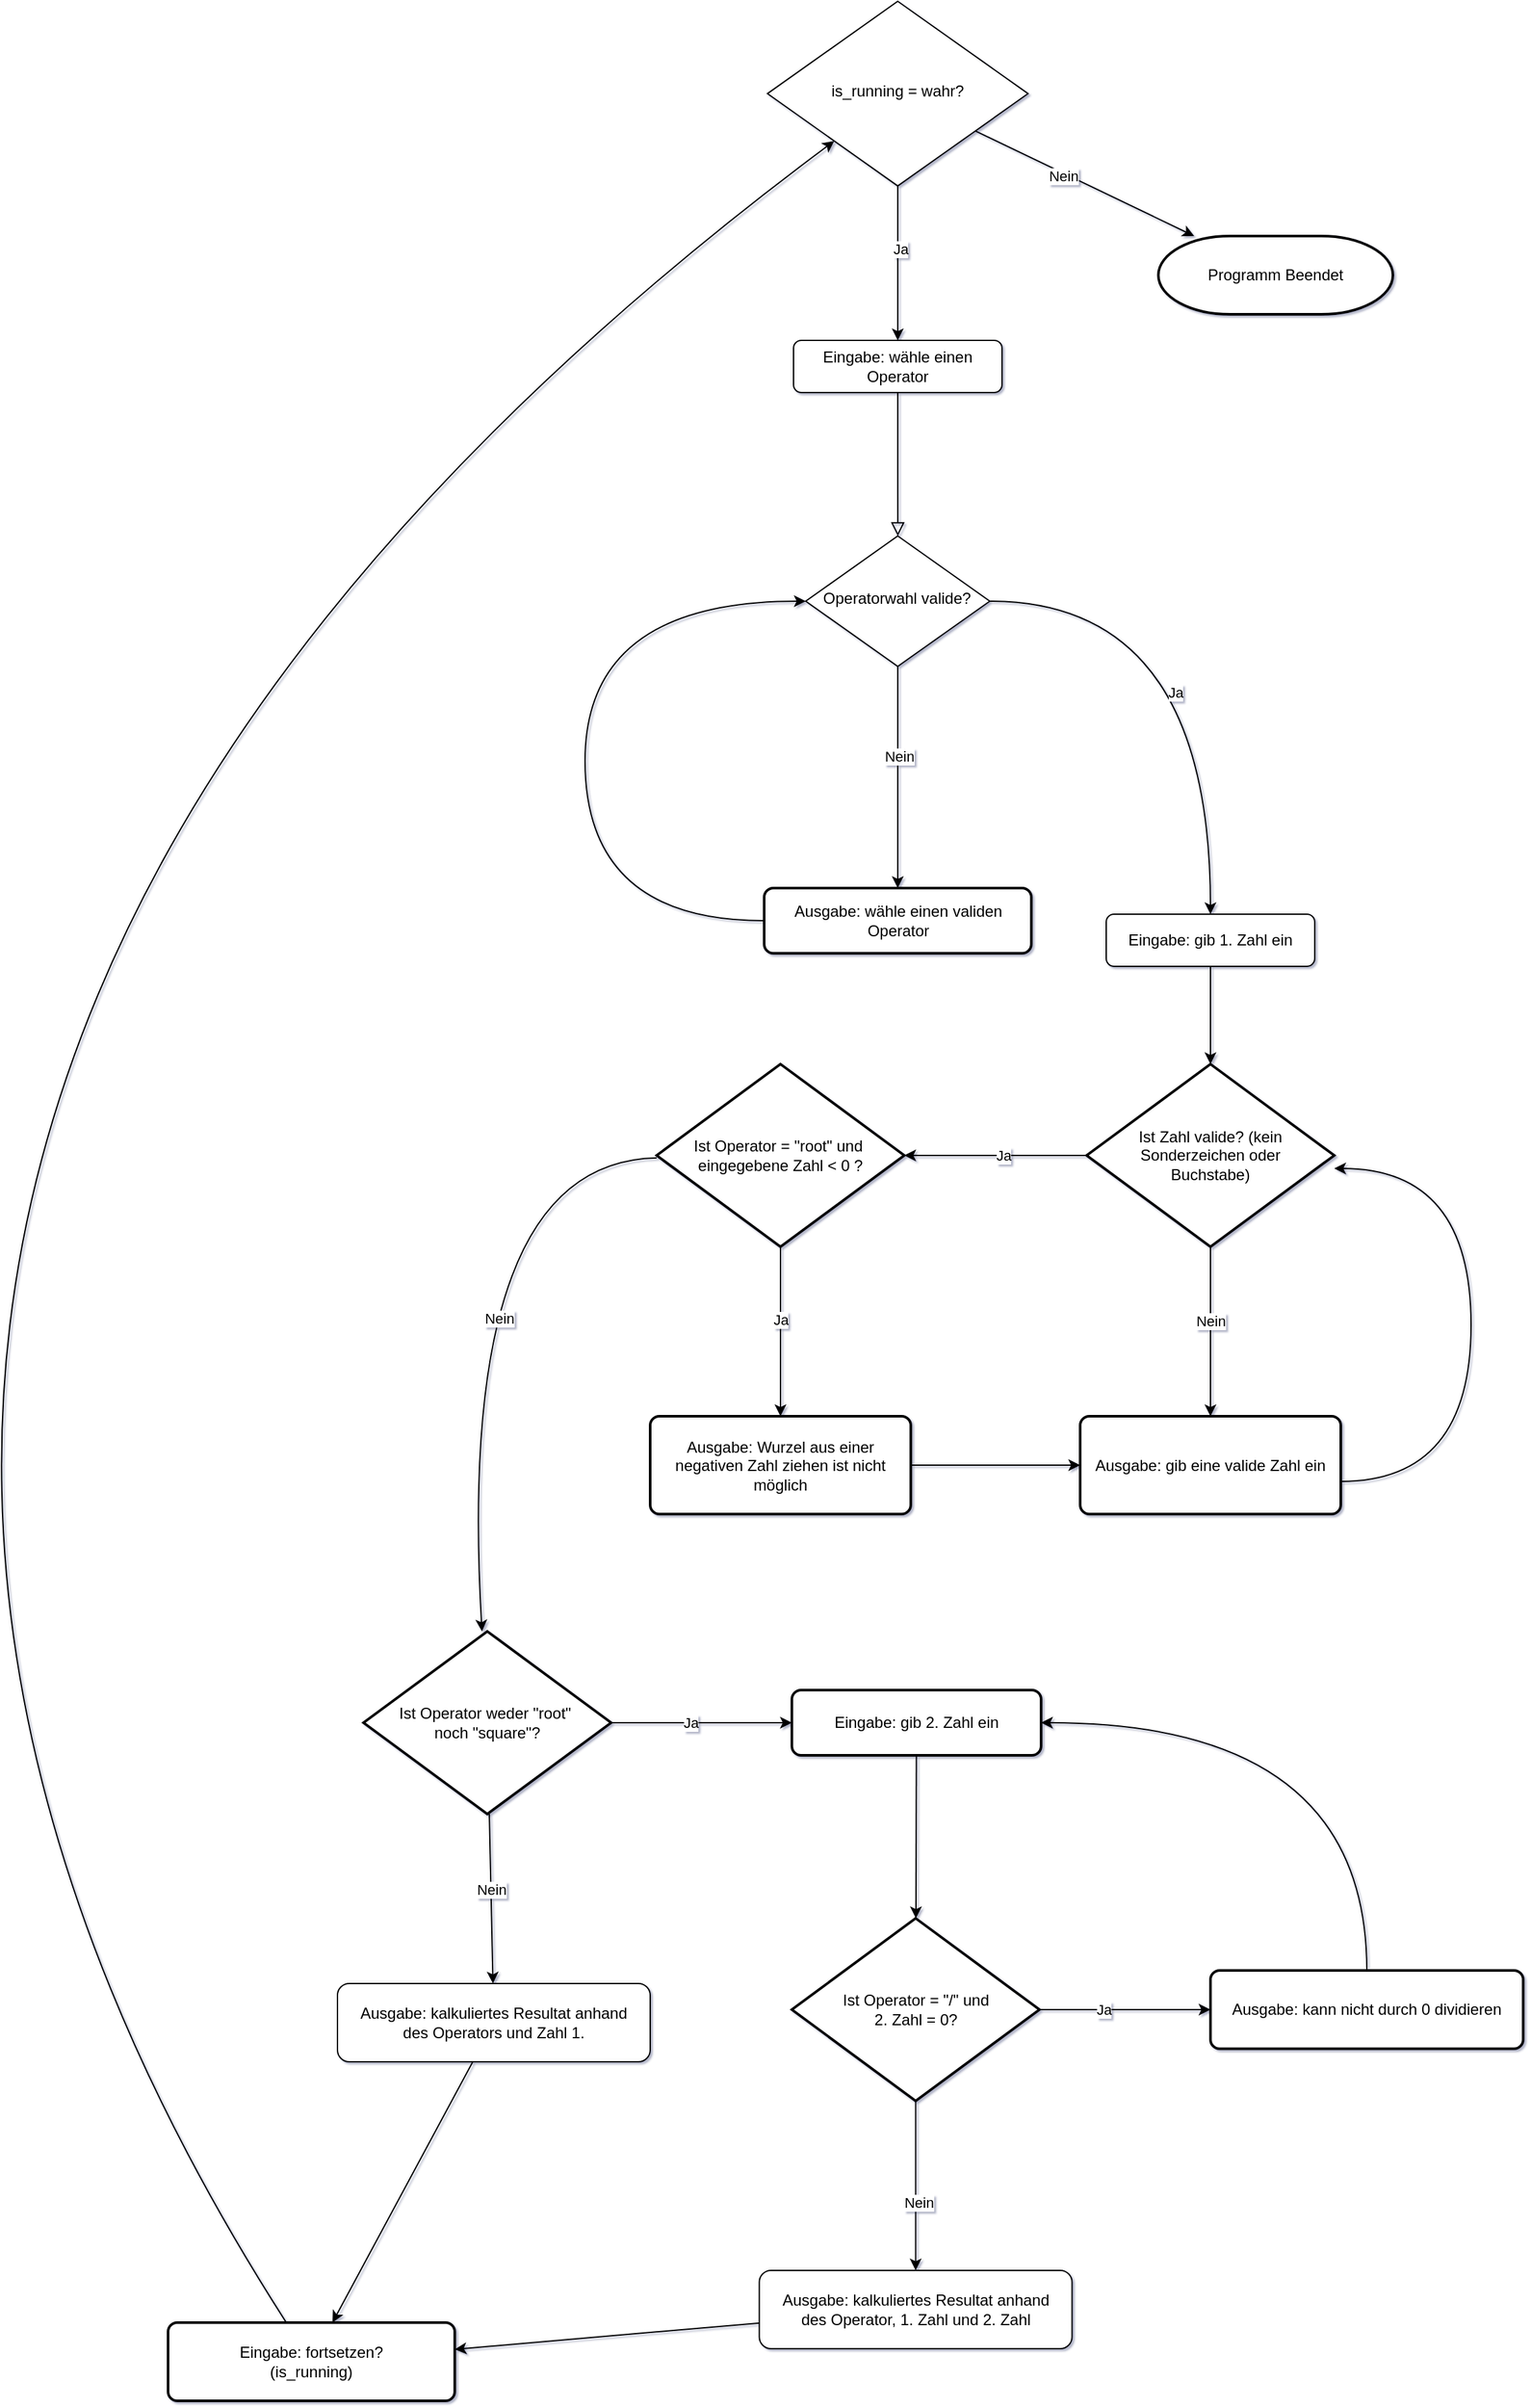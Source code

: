 <mxfile version="18.1.1" type="device"><diagram id="C5RBs43oDa-KdzZeNtuy" name="Page-1"><mxGraphModel dx="2643" dy="2391" grid="0" gridSize="10" guides="1" tooltips="1" connect="1" arrows="1" fold="1" page="0" pageScale="1" pageWidth="827" pageHeight="1169" math="0" shadow="1"><root><mxCell id="WIyWlLk6GJQsqaUBKTNV-0"/><mxCell id="WIyWlLk6GJQsqaUBKTNV-1" parent="WIyWlLk6GJQsqaUBKTNV-0"/><mxCell id="WIyWlLk6GJQsqaUBKTNV-2" value="" style="rounded=0;html=1;jettySize=auto;orthogonalLoop=1;fontSize=11;endArrow=block;endFill=0;endSize=8;strokeWidth=1;shadow=0;labelBackgroundColor=none;edgeStyle=orthogonalEdgeStyle;" parent="WIyWlLk6GJQsqaUBKTNV-1" source="WIyWlLk6GJQsqaUBKTNV-3" target="WIyWlLk6GJQsqaUBKTNV-6" edge="1"><mxGeometry relative="1" as="geometry"/></mxCell><mxCell id="WIyWlLk6GJQsqaUBKTNV-3" value="Eingabe: wähle einen Operator" style="rounded=1;whiteSpace=wrap;html=1;fontSize=12;glass=0;strokeWidth=1;shadow=0;" parent="WIyWlLk6GJQsqaUBKTNV-1" vertex="1"><mxGeometry x="80.01" width="160" height="40" as="geometry"/></mxCell><mxCell id="WIyWlLk6GJQsqaUBKTNV-6" value="Operatorwahl valide?" style="rhombus;whiteSpace=wrap;html=1;shadow=0;fontFamily=Helvetica;fontSize=12;align=center;strokeWidth=1;spacing=6;spacingTop=-4;" parent="WIyWlLk6GJQsqaUBKTNV-1" vertex="1"><mxGeometry x="89.38" y="150" width="141.25" height="100" as="geometry"/></mxCell><mxCell id="WIyWlLk6GJQsqaUBKTNV-7" value="Eingabe: gib 1. Zahl ein" style="rounded=1;whiteSpace=wrap;html=1;fontSize=12;glass=0;strokeWidth=1;shadow=0;" parent="WIyWlLk6GJQsqaUBKTNV-1" vertex="1"><mxGeometry x="320" y="440" width="160" height="40" as="geometry"/></mxCell><mxCell id="d8-T_2Bb091ASDnEEr1x-1" value="Ausgabe: wähle einen validen Operator" style="rounded=1;whiteSpace=wrap;html=1;absoluteArcSize=1;arcSize=14;strokeWidth=2;" vertex="1" parent="WIyWlLk6GJQsqaUBKTNV-1"><mxGeometry x="57.5" y="420" width="205" height="50" as="geometry"/></mxCell><mxCell id="d8-T_2Bb091ASDnEEr1x-5" value="" style="endArrow=classic;html=1;edgeStyle=elbowEdgeStyle;curved=1;" edge="1" parent="WIyWlLk6GJQsqaUBKTNV-1" source="d8-T_2Bb091ASDnEEr1x-1" target="WIyWlLk6GJQsqaUBKTNV-6"><mxGeometry width="50" height="50" relative="1" as="geometry"><mxPoint x="-60" y="440" as="sourcePoint"/><mxPoint x="-20" y="160" as="targetPoint"/><Array as="points"><mxPoint x="-80" y="270"/></Array></mxGeometry></mxCell><mxCell id="d8-T_2Bb091ASDnEEr1x-7" value="Ist Zahl valide? (kein Sonderzeichen oder &lt;br&gt;Buchstabe)" style="strokeWidth=2;html=1;shape=mxgraph.flowchart.decision;whiteSpace=wrap;" vertex="1" parent="WIyWlLk6GJQsqaUBKTNV-1"><mxGeometry x="305" y="555" width="190" height="140" as="geometry"/></mxCell><mxCell id="d8-T_2Bb091ASDnEEr1x-8" value="" style="endArrow=classic;html=1;curved=1;" edge="1" parent="WIyWlLk6GJQsqaUBKTNV-1" source="WIyWlLk6GJQsqaUBKTNV-7" target="d8-T_2Bb091ASDnEEr1x-7"><mxGeometry width="50" height="50" relative="1" as="geometry"><mxPoint x="270" y="635" as="sourcePoint"/><mxPoint x="320" y="725" as="targetPoint"/></mxGeometry></mxCell><mxCell id="d8-T_2Bb091ASDnEEr1x-9" value="" style="endArrow=classic;html=1;curved=1;" edge="1" parent="WIyWlLk6GJQsqaUBKTNV-1" source="d8-T_2Bb091ASDnEEr1x-7" target="d8-T_2Bb091ASDnEEr1x-13"><mxGeometry width="50" height="50" relative="1" as="geometry"><mxPoint x="240" y="705" as="sourcePoint"/><mxPoint x="400" y="875" as="targetPoint"/><Array as="points"/></mxGeometry></mxCell><mxCell id="d8-T_2Bb091ASDnEEr1x-37" value="Nein" style="edgeLabel;html=1;align=center;verticalAlign=middle;resizable=0;points=[];" vertex="1" connectable="0" parent="d8-T_2Bb091ASDnEEr1x-9"><mxGeometry x="-0.131" relative="1" as="geometry"><mxPoint as="offset"/></mxGeometry></mxCell><mxCell id="d8-T_2Bb091ASDnEEr1x-13" value="Ausgabe: gib eine valide Zahl ein" style="rounded=1;whiteSpace=wrap;html=1;absoluteArcSize=1;arcSize=14;strokeWidth=2;" vertex="1" parent="WIyWlLk6GJQsqaUBKTNV-1"><mxGeometry x="300" y="825" width="200" height="75" as="geometry"/></mxCell><mxCell id="d8-T_2Bb091ASDnEEr1x-14" value="" style="endArrow=classic;html=1;curved=1;edgeStyle=orthogonalEdgeStyle;" edge="1" parent="WIyWlLk6GJQsqaUBKTNV-1" source="d8-T_2Bb091ASDnEEr1x-13" target="d8-T_2Bb091ASDnEEr1x-7"><mxGeometry width="50" height="50" relative="1" as="geometry"><mxPoint x="240" y="725" as="sourcePoint"/><mxPoint x="180" y="635" as="targetPoint"/><Array as="points"><mxPoint x="600" y="875"/><mxPoint x="600" y="635"/></Array></mxGeometry></mxCell><mxCell id="d8-T_2Bb091ASDnEEr1x-15" value="Ist Operator = &quot;root&quot; und&amp;nbsp;&lt;br&gt;eingegebene Zahl &amp;lt; 0 ?" style="strokeWidth=2;html=1;shape=mxgraph.flowchart.decision;whiteSpace=wrap;" vertex="1" parent="WIyWlLk6GJQsqaUBKTNV-1"><mxGeometry x="-25" y="555" width="190" height="140" as="geometry"/></mxCell><mxCell id="d8-T_2Bb091ASDnEEr1x-17" value="" style="endArrow=classic;html=1;rounded=0;" edge="1" parent="WIyWlLk6GJQsqaUBKTNV-1" source="d8-T_2Bb091ASDnEEr1x-7" target="d8-T_2Bb091ASDnEEr1x-15"><mxGeometry width="50" height="50" relative="1" as="geometry"><mxPoint x="580" y="675" as="sourcePoint"/><mxPoint x="630" y="625" as="targetPoint"/></mxGeometry></mxCell><mxCell id="d8-T_2Bb091ASDnEEr1x-36" value="Ja" style="edgeLabel;html=1;align=center;verticalAlign=middle;resizable=0;points=[];" vertex="1" connectable="0" parent="d8-T_2Bb091ASDnEEr1x-17"><mxGeometry x="-0.111" y="3" relative="1" as="geometry"><mxPoint x="-2" y="-3" as="offset"/></mxGeometry></mxCell><mxCell id="d8-T_2Bb091ASDnEEr1x-19" value="Ausgabe: Wurzel aus einer negativen Zahl ziehen ist nicht möglich" style="rounded=1;whiteSpace=wrap;html=1;absoluteArcSize=1;arcSize=14;strokeWidth=2;" vertex="1" parent="WIyWlLk6GJQsqaUBKTNV-1"><mxGeometry x="-30" y="825" width="200" height="75" as="geometry"/></mxCell><mxCell id="d8-T_2Bb091ASDnEEr1x-20" value="" style="endArrow=classic;html=1;rounded=0;" edge="1" parent="WIyWlLk6GJQsqaUBKTNV-1" source="d8-T_2Bb091ASDnEEr1x-15" target="d8-T_2Bb091ASDnEEr1x-19"><mxGeometry width="50" height="50" relative="1" as="geometry"><mxPoint x="-45" y="685" as="sourcePoint"/><mxPoint x="5" y="635" as="targetPoint"/></mxGeometry></mxCell><mxCell id="d8-T_2Bb091ASDnEEr1x-38" value="Ja" style="edgeLabel;html=1;align=center;verticalAlign=middle;resizable=0;points=[];" vertex="1" connectable="0" parent="d8-T_2Bb091ASDnEEr1x-20"><mxGeometry x="-0.143" relative="1" as="geometry"><mxPoint as="offset"/></mxGeometry></mxCell><mxCell id="d8-T_2Bb091ASDnEEr1x-22" value="" style="endArrow=classic;html=1;rounded=0;" edge="1" parent="WIyWlLk6GJQsqaUBKTNV-1" source="d8-T_2Bb091ASDnEEr1x-19" target="d8-T_2Bb091ASDnEEr1x-13"><mxGeometry width="50" height="50" relative="1" as="geometry"><mxPoint x="550" y="785" as="sourcePoint"/><mxPoint x="470" y="745" as="targetPoint"/></mxGeometry></mxCell><mxCell id="d8-T_2Bb091ASDnEEr1x-27" value="Ist Operator weder &quot;root&quot;&amp;nbsp;&lt;br&gt;noch &quot;square&quot;?" style="strokeWidth=2;html=1;shape=mxgraph.flowchart.decision;whiteSpace=wrap;" vertex="1" parent="WIyWlLk6GJQsqaUBKTNV-1"><mxGeometry x="-250" y="990" width="190" height="140" as="geometry"/></mxCell><mxCell id="d8-T_2Bb091ASDnEEr1x-28" value="Ausgabe: kalkuliertes Resultat anhand&lt;br&gt;des Operators und Zahl 1." style="rounded=1;whiteSpace=wrap;html=1;" vertex="1" parent="WIyWlLk6GJQsqaUBKTNV-1"><mxGeometry x="-270" y="1260" width="240" height="60" as="geometry"/></mxCell><mxCell id="d8-T_2Bb091ASDnEEr1x-29" value="" style="endArrow=classic;html=1;curved=1;" edge="1" parent="WIyWlLk6GJQsqaUBKTNV-1" source="d8-T_2Bb091ASDnEEr1x-27" target="d8-T_2Bb091ASDnEEr1x-28"><mxGeometry width="50" height="50" relative="1" as="geometry"><mxPoint x="-20" y="1080" as="sourcePoint"/><mxPoint x="30" y="1030" as="targetPoint"/></mxGeometry></mxCell><mxCell id="d8-T_2Bb091ASDnEEr1x-42" value="Nein" style="edgeLabel;html=1;align=center;verticalAlign=middle;resizable=0;points=[];" vertex="1" connectable="0" parent="d8-T_2Bb091ASDnEEr1x-29"><mxGeometry x="-0.116" relative="1" as="geometry"><mxPoint as="offset"/></mxGeometry></mxCell><mxCell id="d8-T_2Bb091ASDnEEr1x-33" value="" style="endArrow=classic;html=1;curved=1;edgeStyle=orthogonalEdgeStyle;" edge="1" parent="WIyWlLk6GJQsqaUBKTNV-1" source="WIyWlLk6GJQsqaUBKTNV-6" target="WIyWlLk6GJQsqaUBKTNV-7"><mxGeometry width="50" height="50" relative="1" as="geometry"><mxPoint x="330" y="400" as="sourcePoint"/><mxPoint x="380" y="350" as="targetPoint"/></mxGeometry></mxCell><mxCell id="d8-T_2Bb091ASDnEEr1x-34" value="Ja" style="edgeLabel;html=1;align=center;verticalAlign=middle;resizable=0;points=[];" vertex="1" connectable="0" parent="d8-T_2Bb091ASDnEEr1x-33"><mxGeometry x="0.167" y="-27" relative="1" as="geometry"><mxPoint as="offset"/></mxGeometry></mxCell><mxCell id="d8-T_2Bb091ASDnEEr1x-46" value="Eingabe: gib 2. Zahl ein" style="rounded=1;whiteSpace=wrap;html=1;absoluteArcSize=1;arcSize=14;strokeWidth=2;" vertex="1" parent="WIyWlLk6GJQsqaUBKTNV-1"><mxGeometry x="78.75" y="1035" width="191.25" height="50" as="geometry"/></mxCell><mxCell id="d8-T_2Bb091ASDnEEr1x-48" value="" style="endArrow=classic;html=1;" edge="1" parent="WIyWlLk6GJQsqaUBKTNV-1" source="d8-T_2Bb091ASDnEEr1x-27" target="d8-T_2Bb091ASDnEEr1x-46"><mxGeometry width="50" height="50" relative="1" as="geometry"><mxPoint x="80" y="980" as="sourcePoint"/><mxPoint x="130" y="930" as="targetPoint"/></mxGeometry></mxCell><mxCell id="d8-T_2Bb091ASDnEEr1x-49" value="Ja" style="edgeLabel;html=1;align=center;verticalAlign=middle;resizable=0;points=[];" vertex="1" connectable="0" parent="d8-T_2Bb091ASDnEEr1x-48"><mxGeometry x="-0.118" relative="1" as="geometry"><mxPoint as="offset"/></mxGeometry></mxCell><mxCell id="d8-T_2Bb091ASDnEEr1x-50" value="Ist Operator = &quot;/&quot; und&lt;br&gt;2. Zahl = 0?" style="strokeWidth=2;html=1;shape=mxgraph.flowchart.decision;whiteSpace=wrap;" vertex="1" parent="WIyWlLk6GJQsqaUBKTNV-1"><mxGeometry x="78.75" y="1210" width="190" height="140" as="geometry"/></mxCell><mxCell id="d8-T_2Bb091ASDnEEr1x-51" value="" style="endArrow=classic;html=1;" edge="1" parent="WIyWlLk6GJQsqaUBKTNV-1" source="d8-T_2Bb091ASDnEEr1x-46" target="d8-T_2Bb091ASDnEEr1x-50"><mxGeometry width="50" height="50" relative="1" as="geometry"><mxPoint x="210" y="1110" as="sourcePoint"/><mxPoint x="260" y="1060" as="targetPoint"/></mxGeometry></mxCell><mxCell id="d8-T_2Bb091ASDnEEr1x-53" value="" style="endArrow=classic;html=1;" edge="1" parent="WIyWlLk6GJQsqaUBKTNV-1" source="WIyWlLk6GJQsqaUBKTNV-6" target="d8-T_2Bb091ASDnEEr1x-1"><mxGeometry width="50" height="50" relative="1" as="geometry"><mxPoint x="50" y="310" as="sourcePoint"/><mxPoint x="100" y="260" as="targetPoint"/></mxGeometry></mxCell><mxCell id="d8-T_2Bb091ASDnEEr1x-54" value="Nein" style="edgeLabel;html=1;align=center;verticalAlign=middle;resizable=0;points=[];" vertex="1" connectable="0" parent="d8-T_2Bb091ASDnEEr1x-53"><mxGeometry x="-0.186" y="1" relative="1" as="geometry"><mxPoint as="offset"/></mxGeometry></mxCell><mxCell id="d8-T_2Bb091ASDnEEr1x-55" value="Ausgabe: kann nicht durch 0 dividieren" style="rounded=1;whiteSpace=wrap;html=1;absoluteArcSize=1;arcSize=14;strokeWidth=2;" vertex="1" parent="WIyWlLk6GJQsqaUBKTNV-1"><mxGeometry x="400" y="1250" width="240" height="60" as="geometry"/></mxCell><mxCell id="d8-T_2Bb091ASDnEEr1x-56" value="" style="endArrow=classic;html=1;" edge="1" parent="WIyWlLk6GJQsqaUBKTNV-1" source="d8-T_2Bb091ASDnEEr1x-50" target="d8-T_2Bb091ASDnEEr1x-55"><mxGeometry width="50" height="50" relative="1" as="geometry"><mxPoint x="440" y="1140" as="sourcePoint"/><mxPoint x="490" y="1090" as="targetPoint"/></mxGeometry></mxCell><mxCell id="d8-T_2Bb091ASDnEEr1x-57" value="Ja" style="edgeLabel;html=1;align=center;verticalAlign=middle;resizable=0;points=[];" vertex="1" connectable="0" parent="d8-T_2Bb091ASDnEEr1x-56"><mxGeometry x="-0.261" relative="1" as="geometry"><mxPoint as="offset"/></mxGeometry></mxCell><mxCell id="d8-T_2Bb091ASDnEEr1x-59" value="" style="endArrow=classic;html=1;curved=1;" edge="1" parent="WIyWlLk6GJQsqaUBKTNV-1" source="d8-T_2Bb091ASDnEEr1x-55" target="d8-T_2Bb091ASDnEEr1x-46"><mxGeometry width="50" height="50" relative="1" as="geometry"><mxPoint x="390" y="1180" as="sourcePoint"/><mxPoint x="440" y="1130" as="targetPoint"/><Array as="points"><mxPoint x="520" y="1060"/></Array></mxGeometry></mxCell><mxCell id="d8-T_2Bb091ASDnEEr1x-61" value="Ausgabe: kalkuliertes Resultat anhand&lt;br&gt;des Operator, 1. Zahl und 2. Zahl" style="rounded=1;whiteSpace=wrap;html=1;" vertex="1" parent="WIyWlLk6GJQsqaUBKTNV-1"><mxGeometry x="53.75" y="1480" width="240" height="60" as="geometry"/></mxCell><mxCell id="d8-T_2Bb091ASDnEEr1x-62" value="" style="endArrow=classic;html=1;curved=1;" edge="1" parent="WIyWlLk6GJQsqaUBKTNV-1" source="d8-T_2Bb091ASDnEEr1x-50" target="d8-T_2Bb091ASDnEEr1x-61"><mxGeometry width="50" height="50" relative="1" as="geometry"><mxPoint x="240" y="1380" as="sourcePoint"/><mxPoint x="290" y="1330" as="targetPoint"/></mxGeometry></mxCell><mxCell id="d8-T_2Bb091ASDnEEr1x-63" value="Nein" style="edgeLabel;html=1;align=center;verticalAlign=middle;resizable=0;points=[];" vertex="1" connectable="0" parent="d8-T_2Bb091ASDnEEr1x-62"><mxGeometry x="0.199" y="2" relative="1" as="geometry"><mxPoint as="offset"/></mxGeometry></mxCell><mxCell id="d8-T_2Bb091ASDnEEr1x-64" value="" style="endArrow=classic;html=1;curved=1;" edge="1" parent="WIyWlLk6GJQsqaUBKTNV-1" source="d8-T_2Bb091ASDnEEr1x-15" target="d8-T_2Bb091ASDnEEr1x-27"><mxGeometry width="50" height="50" relative="1" as="geometry"><mxPoint x="30" y="810" as="sourcePoint"/><mxPoint x="80" y="760" as="targetPoint"/><Array as="points"><mxPoint x="-180" y="630"/></Array></mxGeometry></mxCell><mxCell id="d8-T_2Bb091ASDnEEr1x-65" value="Nein" style="edgeLabel;html=1;align=center;verticalAlign=middle;resizable=0;points=[];" vertex="1" connectable="0" parent="d8-T_2Bb091ASDnEEr1x-64"><mxGeometry x="0.063" y="27" relative="1" as="geometry"><mxPoint y="3" as="offset"/></mxGeometry></mxCell><mxCell id="d8-T_2Bb091ASDnEEr1x-67" value="is_running = wahr?" style="rhombus;whiteSpace=wrap;html=1;shadow=0;fontFamily=Helvetica;fontSize=12;align=center;strokeWidth=1;spacing=6;spacingTop=-4;" vertex="1" parent="WIyWlLk6GJQsqaUBKTNV-1"><mxGeometry x="60" y="-260" width="200" height="141.59" as="geometry"/></mxCell><mxCell id="d8-T_2Bb091ASDnEEr1x-68" value="" style="endArrow=classic;html=1;curved=1;" edge="1" parent="WIyWlLk6GJQsqaUBKTNV-1" source="d8-T_2Bb091ASDnEEr1x-67" target="WIyWlLk6GJQsqaUBKTNV-3"><mxGeometry width="50" height="50" relative="1" as="geometry"><mxPoint x="170" y="-40" as="sourcePoint"/><mxPoint x="220" y="-90" as="targetPoint"/></mxGeometry></mxCell><mxCell id="d8-T_2Bb091ASDnEEr1x-75" value="Ja" style="edgeLabel;html=1;align=center;verticalAlign=middle;resizable=0;points=[];" vertex="1" connectable="0" parent="d8-T_2Bb091ASDnEEr1x-68"><mxGeometry x="-0.182" y="2" relative="1" as="geometry"><mxPoint as="offset"/></mxGeometry></mxCell><mxCell id="d8-T_2Bb091ASDnEEr1x-69" value="Eingabe: fortsetzen?&lt;br&gt;(is_running)" style="rounded=1;whiteSpace=wrap;html=1;absoluteArcSize=1;arcSize=14;strokeWidth=2;" vertex="1" parent="WIyWlLk6GJQsqaUBKTNV-1"><mxGeometry x="-400" y="1520" width="220" height="60" as="geometry"/></mxCell><mxCell id="d8-T_2Bb091ASDnEEr1x-70" value="" style="endArrow=classic;html=1;curved=1;" edge="1" parent="WIyWlLk6GJQsqaUBKTNV-1" source="d8-T_2Bb091ASDnEEr1x-28" target="d8-T_2Bb091ASDnEEr1x-69"><mxGeometry width="50" height="50" relative="1" as="geometry"><mxPoint x="20" y="1410" as="sourcePoint"/><mxPoint x="70" y="1360" as="targetPoint"/></mxGeometry></mxCell><mxCell id="d8-T_2Bb091ASDnEEr1x-71" value="" style="endArrow=classic;html=1;curved=1;" edge="1" parent="WIyWlLk6GJQsqaUBKTNV-1" source="d8-T_2Bb091ASDnEEr1x-61" target="d8-T_2Bb091ASDnEEr1x-69"><mxGeometry width="50" height="50" relative="1" as="geometry"><mxPoint x="20" y="1410" as="sourcePoint"/><mxPoint x="70" y="1360" as="targetPoint"/></mxGeometry></mxCell><mxCell id="d8-T_2Bb091ASDnEEr1x-72" value="" style="endArrow=classic;html=1;curved=1;" edge="1" parent="WIyWlLk6GJQsqaUBKTNV-1" source="d8-T_2Bb091ASDnEEr1x-69" target="d8-T_2Bb091ASDnEEr1x-67"><mxGeometry width="50" height="50" relative="1" as="geometry"><mxPoint x="-210" y="1320" as="sourcePoint"/><mxPoint x="-170" y="50" as="targetPoint"/><Array as="points"><mxPoint x="-900" y="600"/></Array></mxGeometry></mxCell><mxCell id="d8-T_2Bb091ASDnEEr1x-78" value="Programm Beendet" style="strokeWidth=2;html=1;shape=mxgraph.flowchart.terminator;whiteSpace=wrap;" vertex="1" parent="WIyWlLk6GJQsqaUBKTNV-1"><mxGeometry x="360" y="-80" width="180" height="60" as="geometry"/></mxCell><mxCell id="d8-T_2Bb091ASDnEEr1x-79" value="" style="endArrow=classic;html=1;rounded=0;" edge="1" parent="WIyWlLk6GJQsqaUBKTNV-1" source="d8-T_2Bb091ASDnEEr1x-67" target="d8-T_2Bb091ASDnEEr1x-78"><mxGeometry width="50" height="50" relative="1" as="geometry"><mxPoint x="380" y="10" as="sourcePoint"/><mxPoint x="430" y="-40" as="targetPoint"/></mxGeometry></mxCell><mxCell id="d8-T_2Bb091ASDnEEr1x-80" value="Nein" style="edgeLabel;html=1;align=center;verticalAlign=middle;resizable=0;points=[];" vertex="1" connectable="0" parent="d8-T_2Bb091ASDnEEr1x-79"><mxGeometry x="-0.188" y="-2" relative="1" as="geometry"><mxPoint as="offset"/></mxGeometry></mxCell></root></mxGraphModel></diagram></mxfile>
